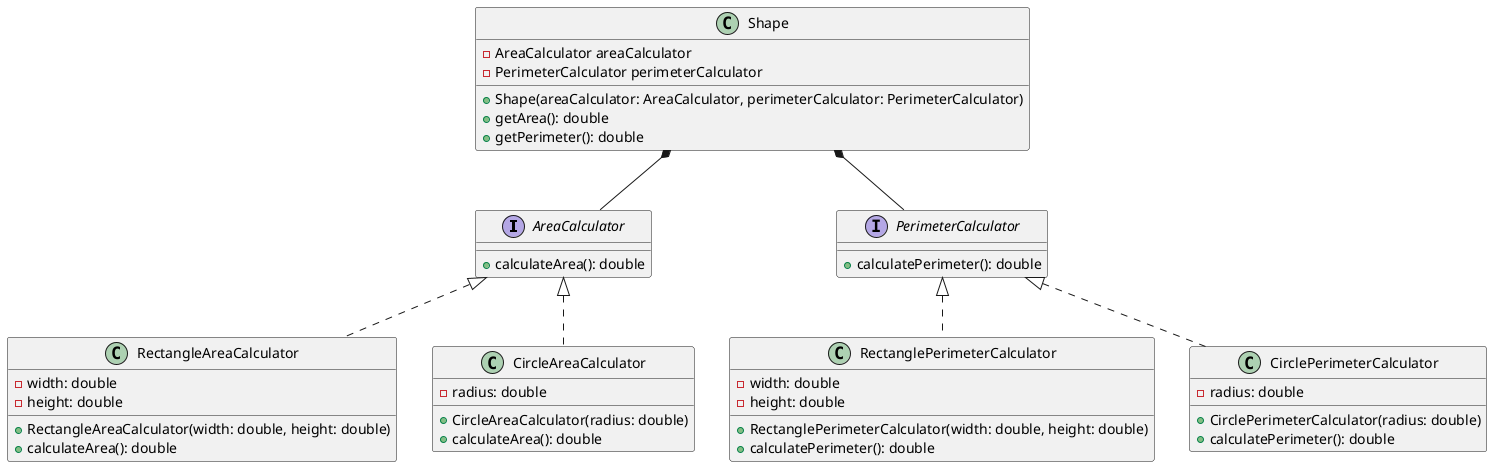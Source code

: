 @startuml

interface AreaCalculator {
    +calculateArea(): double
}

class RectangleAreaCalculator{
    -width: double
    -height: double
    +RectangleAreaCalculator(width: double, height: double)
    +calculateArea(): double
}

class CircleAreaCalculator{
    -radius: double
    +CircleAreaCalculator(radius: double)
    +calculateArea(): double
}

interface PerimeterCalculator {
    +calculatePerimeter(): double
}

class RectanglePerimeterCalculator{
    -width: double
    -height: double
    +RectanglePerimeterCalculator(width: double, height: double)
    +calculatePerimeter(): double
}

class CirclePerimeterCalculator{
    -radius: double
    +CirclePerimeterCalculator(radius: double)
    +calculatePerimeter(): double
}

class Shape {
    -AreaCalculator areaCalculator
    -PerimeterCalculator perimeterCalculator
    +Shape(areaCalculator: AreaCalculator, perimeterCalculator: PerimeterCalculator)
    +getArea(): double
    +getPerimeter(): double
}

AreaCalculator <|.. RectangleAreaCalculator
AreaCalculator <|.. CircleAreaCalculator
PerimeterCalculator <|.. RectanglePerimeterCalculator
PerimeterCalculator <|.. CirclePerimeterCalculator
Shape *-- AreaCalculator
Shape *-- PerimeterCalculator

@enduml
